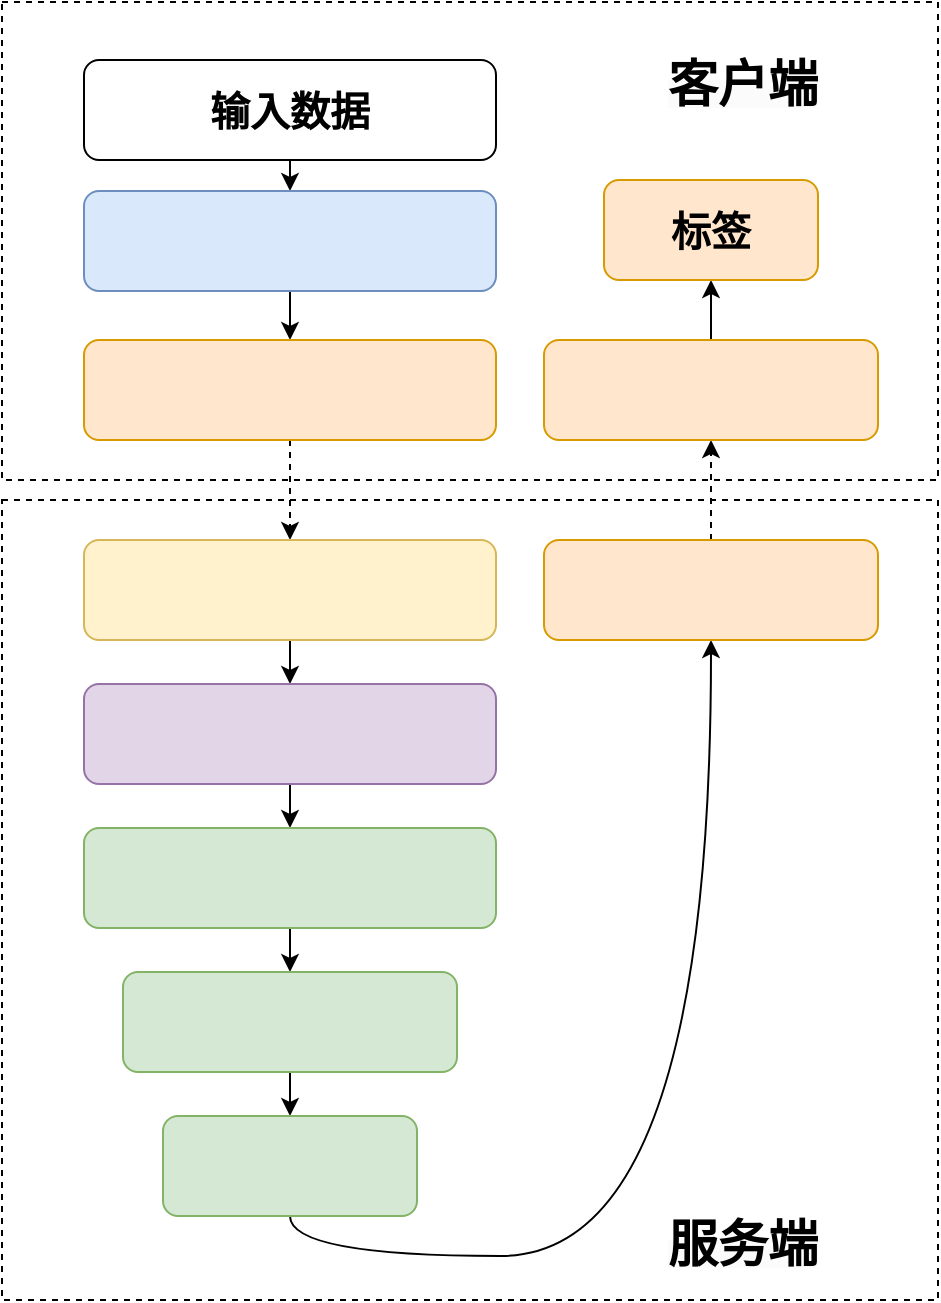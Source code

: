 <mxfile version="26.1.3">
  <diagram name="第 1 页" id="MF4k416NzMRzkoWrXf2p">
    <mxGraphModel dx="1434" dy="700" grid="1" gridSize="10" guides="1" tooltips="1" connect="1" arrows="1" fold="1" page="1" pageScale="1" pageWidth="827" pageHeight="1169" math="0" shadow="0">
      <root>
        <mxCell id="0" />
        <mxCell id="1" parent="0" />
        <mxCell id="vKj7E2-8sj6tP5xMNl5d-1" value="" style="rounded=0;whiteSpace=wrap;html=1;dashed=1;fillColor=none;" vertex="1" parent="1">
          <mxGeometry x="159" y="320" width="468" height="400" as="geometry" />
        </mxCell>
        <mxCell id="vKj7E2-8sj6tP5xMNl5d-2" value="" style="rounded=0;whiteSpace=wrap;html=1;dashed=1;fillColor=none;" vertex="1" parent="1">
          <mxGeometry x="159" y="71" width="468" height="239" as="geometry" />
        </mxCell>
        <mxCell id="vKj7E2-8sj6tP5xMNl5d-3" style="edgeStyle=orthogonalEdgeStyle;rounded=0;orthogonalLoop=1;jettySize=auto;html=1;exitX=0.5;exitY=1;exitDx=0;exitDy=0;entryX=0.5;entryY=0;entryDx=0;entryDy=0;" edge="1" parent="1" source="vKj7E2-8sj6tP5xMNl5d-4" target="vKj7E2-8sj6tP5xMNl5d-6">
          <mxGeometry relative="1" as="geometry" />
        </mxCell>
        <mxCell id="vKj7E2-8sj6tP5xMNl5d-4" value="&lt;font style=&quot;font-size: 20px;&quot;&gt;&lt;b&gt;输入数据&lt;/b&gt;&lt;/font&gt;" style="rounded=1;whiteSpace=wrap;html=1;" vertex="1" parent="1">
          <mxGeometry x="200" y="100" width="206" height="50" as="geometry" />
        </mxCell>
        <mxCell id="vKj7E2-8sj6tP5xMNl5d-5" style="edgeStyle=orthogonalEdgeStyle;rounded=0;orthogonalLoop=1;jettySize=auto;html=1;exitX=0.5;exitY=1;exitDx=0;exitDy=0;entryX=0.5;entryY=0;entryDx=0;entryDy=0;" edge="1" parent="1" source="vKj7E2-8sj6tP5xMNl5d-6" target="vKj7E2-8sj6tP5xMNl5d-8">
          <mxGeometry relative="1" as="geometry" />
        </mxCell>
        <mxCell id="vKj7E2-8sj6tP5xMNl5d-6" value="" style="rounded=1;whiteSpace=wrap;html=1;fillColor=#dae8fc;strokeColor=#6c8ebf;" vertex="1" parent="1">
          <mxGeometry x="200" y="165.5" width="206" height="50" as="geometry" />
        </mxCell>
        <mxCell id="vKj7E2-8sj6tP5xMNl5d-7" style="edgeStyle=orthogonalEdgeStyle;rounded=0;orthogonalLoop=1;jettySize=auto;html=1;exitX=0.5;exitY=1;exitDx=0;exitDy=0;entryX=0.5;entryY=0;entryDx=0;entryDy=0;dashed=1;" edge="1" parent="1" source="vKj7E2-8sj6tP5xMNl5d-8" target="vKj7E2-8sj6tP5xMNl5d-10">
          <mxGeometry relative="1" as="geometry" />
        </mxCell>
        <mxCell id="vKj7E2-8sj6tP5xMNl5d-8" value="" style="rounded=1;whiteSpace=wrap;html=1;fillColor=#ffe6cc;strokeColor=#d79b00;" vertex="1" parent="1">
          <mxGeometry x="200" y="240" width="206" height="50" as="geometry" />
        </mxCell>
        <mxCell id="vKj7E2-8sj6tP5xMNl5d-9" style="edgeStyle=orthogonalEdgeStyle;rounded=0;orthogonalLoop=1;jettySize=auto;html=1;exitX=0.5;exitY=1;exitDx=0;exitDy=0;entryX=0.5;entryY=0;entryDx=0;entryDy=0;" edge="1" parent="1" source="vKj7E2-8sj6tP5xMNl5d-10" target="vKj7E2-8sj6tP5xMNl5d-12">
          <mxGeometry relative="1" as="geometry" />
        </mxCell>
        <mxCell id="vKj7E2-8sj6tP5xMNl5d-10" value="" style="rounded=1;whiteSpace=wrap;html=1;fillColor=#fff2cc;strokeColor=#d6b656;" vertex="1" parent="1">
          <mxGeometry x="200" y="340" width="206" height="50" as="geometry" />
        </mxCell>
        <mxCell id="vKj7E2-8sj6tP5xMNl5d-11" style="edgeStyle=orthogonalEdgeStyle;rounded=0;orthogonalLoop=1;jettySize=auto;html=1;exitX=0.5;exitY=1;exitDx=0;exitDy=0;entryX=0.5;entryY=0;entryDx=0;entryDy=0;" edge="1" parent="1" source="vKj7E2-8sj6tP5xMNl5d-12" target="vKj7E2-8sj6tP5xMNl5d-14">
          <mxGeometry relative="1" as="geometry" />
        </mxCell>
        <mxCell id="vKj7E2-8sj6tP5xMNl5d-12" value="" style="rounded=1;whiteSpace=wrap;html=1;fillColor=#e1d5e7;strokeColor=#9673a6;" vertex="1" parent="1">
          <mxGeometry x="200" y="412" width="206" height="50" as="geometry" />
        </mxCell>
        <mxCell id="vKj7E2-8sj6tP5xMNl5d-13" style="edgeStyle=orthogonalEdgeStyle;rounded=0;orthogonalLoop=1;jettySize=auto;html=1;exitX=0.5;exitY=1;exitDx=0;exitDy=0;entryX=0.5;entryY=0;entryDx=0;entryDy=0;" edge="1" parent="1" source="vKj7E2-8sj6tP5xMNl5d-14" target="vKj7E2-8sj6tP5xMNl5d-16">
          <mxGeometry relative="1" as="geometry" />
        </mxCell>
        <mxCell id="vKj7E2-8sj6tP5xMNl5d-14" value="" style="rounded=1;whiteSpace=wrap;html=1;fillColor=#d5e8d4;strokeColor=#82b366;" vertex="1" parent="1">
          <mxGeometry x="200" y="484" width="206" height="50" as="geometry" />
        </mxCell>
        <mxCell id="vKj7E2-8sj6tP5xMNl5d-15" style="edgeStyle=orthogonalEdgeStyle;rounded=0;orthogonalLoop=1;jettySize=auto;html=1;exitX=0.5;exitY=1;exitDx=0;exitDy=0;entryX=0.5;entryY=0;entryDx=0;entryDy=0;" edge="1" parent="1" source="vKj7E2-8sj6tP5xMNl5d-16" target="vKj7E2-8sj6tP5xMNl5d-18">
          <mxGeometry relative="1" as="geometry" />
        </mxCell>
        <mxCell id="vKj7E2-8sj6tP5xMNl5d-16" value="" style="rounded=1;whiteSpace=wrap;html=1;fillColor=#d5e8d4;strokeColor=#82b366;" vertex="1" parent="1">
          <mxGeometry x="219.5" y="556" width="167" height="50" as="geometry" />
        </mxCell>
        <mxCell id="vKj7E2-8sj6tP5xMNl5d-23" style="edgeStyle=orthogonalEdgeStyle;rounded=0;orthogonalLoop=1;jettySize=auto;html=1;exitX=0.5;exitY=1;exitDx=0;exitDy=0;entryX=0.5;entryY=1;entryDx=0;entryDy=0;curved=1;" edge="1" parent="1" source="vKj7E2-8sj6tP5xMNl5d-18" target="vKj7E2-8sj6tP5xMNl5d-22">
          <mxGeometry relative="1" as="geometry" />
        </mxCell>
        <mxCell id="vKj7E2-8sj6tP5xMNl5d-18" value="" style="rounded=1;whiteSpace=wrap;html=1;fillColor=#d5e8d4;strokeColor=#82b366;" vertex="1" parent="1">
          <mxGeometry x="239.5" y="628" width="127" height="50" as="geometry" />
        </mxCell>
        <mxCell id="vKj7E2-8sj6tP5xMNl5d-20" value="&lt;span style=&quot;color: rgb(0, 0, 0); font-family: Helvetica; font-style: normal; font-variant-ligatures: normal; font-variant-caps: normal; letter-spacing: normal; orphans: 2; text-align: center; text-indent: 0px; text-transform: none; white-space: normal; widows: 2; word-spacing: 0px; -webkit-text-stroke-width: 0px; background-color: rgb(251, 251, 251); text-decoration-thickness: initial; text-decoration-style: initial; text-decoration-color: initial; float: none; display: inline !important;&quot;&gt;&lt;b style=&quot;&quot;&gt;&lt;font style=&quot;font-size: 25px;&quot;&gt;客户端&lt;/font&gt;&lt;/b&gt;&lt;/span&gt;" style="text;whiteSpace=wrap;html=1;" vertex="1" parent="1">
          <mxGeometry x="490" y="90" width="110" height="50" as="geometry" />
        </mxCell>
        <mxCell id="vKj7E2-8sj6tP5xMNl5d-21" value="&lt;span style=&quot;color: rgb(0, 0, 0); font-family: Helvetica; font-style: normal; font-variant-ligatures: normal; font-variant-caps: normal; letter-spacing: normal; orphans: 2; text-align: center; text-indent: 0px; text-transform: none; white-space: normal; widows: 2; word-spacing: 0px; -webkit-text-stroke-width: 0px; background-color: rgb(251, 251, 251); text-decoration-thickness: initial; text-decoration-style: initial; text-decoration-color: initial; float: none; display: inline !important;&quot;&gt;&lt;b style=&quot;&quot;&gt;&lt;font style=&quot;font-size: 25px;&quot;&gt;服务端&lt;/font&gt;&lt;/b&gt;&lt;/span&gt;" style="text;whiteSpace=wrap;html=1;" vertex="1" parent="1">
          <mxGeometry x="490" y="670" width="110" height="50" as="geometry" />
        </mxCell>
        <mxCell id="vKj7E2-8sj6tP5xMNl5d-26" style="edgeStyle=orthogonalEdgeStyle;rounded=0;orthogonalLoop=1;jettySize=auto;html=1;exitX=0.5;exitY=0;exitDx=0;exitDy=0;entryX=0.5;entryY=1;entryDx=0;entryDy=0;dashed=1;" edge="1" parent="1" source="vKj7E2-8sj6tP5xMNl5d-22" target="vKj7E2-8sj6tP5xMNl5d-24">
          <mxGeometry relative="1" as="geometry" />
        </mxCell>
        <mxCell id="vKj7E2-8sj6tP5xMNl5d-22" value="" style="rounded=1;whiteSpace=wrap;html=1;fillColor=#ffe6cc;strokeColor=#d79b00;" vertex="1" parent="1">
          <mxGeometry x="430" y="340" width="167" height="50" as="geometry" />
        </mxCell>
        <mxCell id="vKj7E2-8sj6tP5xMNl5d-27" style="edgeStyle=orthogonalEdgeStyle;rounded=0;orthogonalLoop=1;jettySize=auto;html=1;exitX=0.5;exitY=0;exitDx=0;exitDy=0;entryX=0.5;entryY=1;entryDx=0;entryDy=0;" edge="1" parent="1" source="vKj7E2-8sj6tP5xMNl5d-24" target="vKj7E2-8sj6tP5xMNl5d-25">
          <mxGeometry relative="1" as="geometry" />
        </mxCell>
        <mxCell id="vKj7E2-8sj6tP5xMNl5d-24" value="" style="rounded=1;whiteSpace=wrap;html=1;fillColor=#ffe6cc;strokeColor=#d79b00;" vertex="1" parent="1">
          <mxGeometry x="430" y="240" width="167" height="50" as="geometry" />
        </mxCell>
        <mxCell id="vKj7E2-8sj6tP5xMNl5d-25" value="&lt;font style=&quot;font-size: 20px;&quot;&gt;&lt;b&gt;标签&lt;/b&gt;&lt;/font&gt;" style="rounded=1;whiteSpace=wrap;html=1;fillColor=#ffe6cc;strokeColor=#d79b00;" vertex="1" parent="1">
          <mxGeometry x="460" y="160" width="107" height="50" as="geometry" />
        </mxCell>
      </root>
    </mxGraphModel>
  </diagram>
</mxfile>
